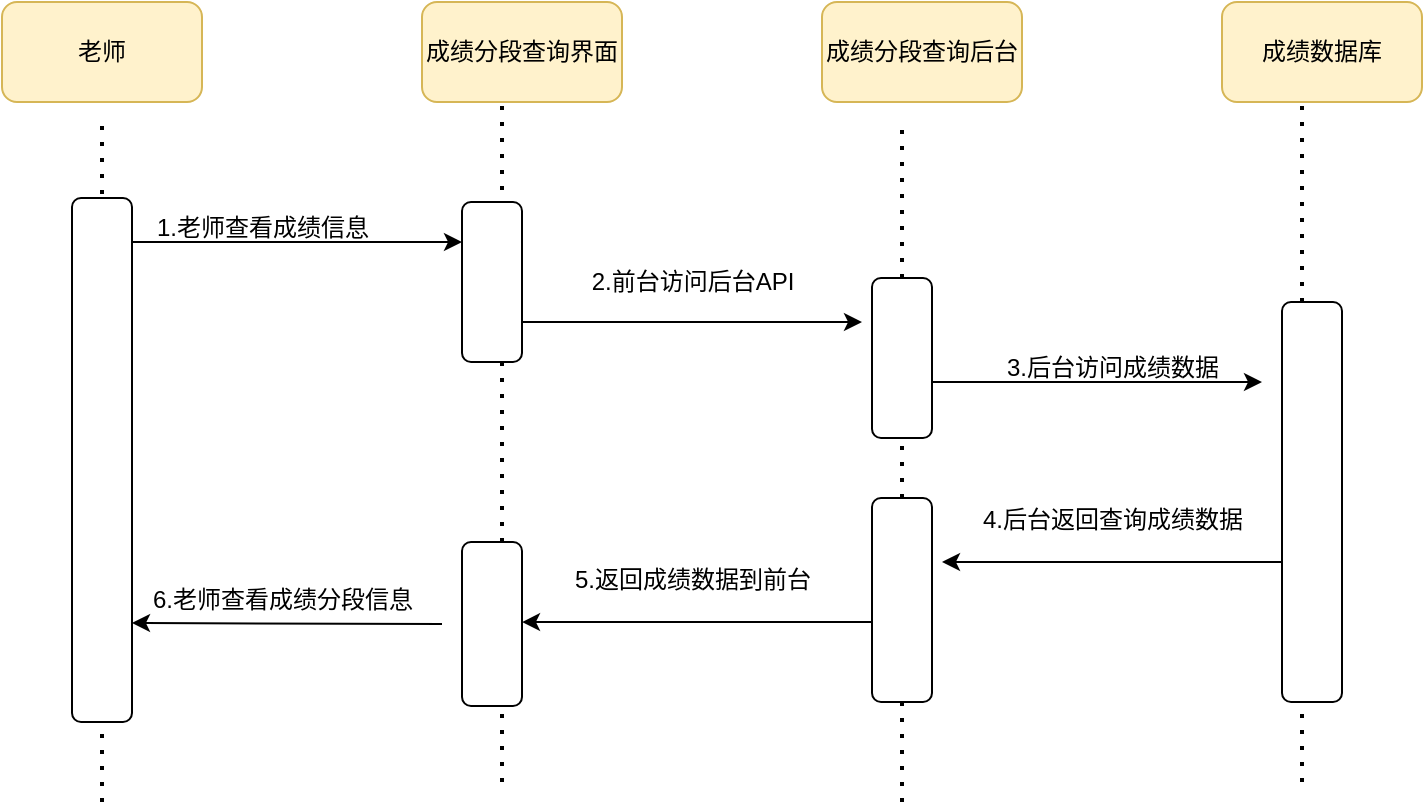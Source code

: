 <mxfile version="24.0.2" type="github">
  <diagram name="第 1 页" id="3mh0vr8qd8ZHPuX3uXLf">
    <mxGraphModel dx="1050" dy="565" grid="1" gridSize="10" guides="1" tooltips="1" connect="1" arrows="1" fold="1" page="1" pageScale="1" pageWidth="827" pageHeight="1169" math="0" shadow="0">
      <root>
        <mxCell id="0" />
        <mxCell id="1" parent="0" />
        <mxCell id="lbR6kca6G6t0qnoAH2Vn-1" value="老师" style="rounded=1;whiteSpace=wrap;html=1;fillColor=#fff2cc;strokeColor=#d6b656;" parent="1" vertex="1">
          <mxGeometry x="30" y="120" width="100" height="50" as="geometry" />
        </mxCell>
        <mxCell id="lbR6kca6G6t0qnoAH2Vn-2" value="成绩分段查询界面" style="rounded=1;whiteSpace=wrap;html=1;fillColor=#fff2cc;strokeColor=#d6b656;" parent="1" vertex="1">
          <mxGeometry x="240" y="120" width="100" height="50" as="geometry" />
        </mxCell>
        <mxCell id="lbR6kca6G6t0qnoAH2Vn-3" value="成绩分段查询后台" style="rounded=1;whiteSpace=wrap;html=1;fillColor=#fff2cc;strokeColor=#d6b656;" parent="1" vertex="1">
          <mxGeometry x="440" y="120" width="100" height="50" as="geometry" />
        </mxCell>
        <mxCell id="lbR6kca6G6t0qnoAH2Vn-4" value="成绩数据库" style="rounded=1;whiteSpace=wrap;html=1;fillColor=#fff2cc;strokeColor=#d6b656;" parent="1" vertex="1">
          <mxGeometry x="640" y="120" width="100" height="50" as="geometry" />
        </mxCell>
        <mxCell id="lbR6kca6G6t0qnoAH2Vn-5" value="" style="endArrow=none;dashed=1;html=1;dashPattern=1 3;strokeWidth=2;rounded=0;" parent="1" edge="1">
          <mxGeometry width="50" height="50" relative="1" as="geometry">
            <mxPoint x="80" y="520" as="sourcePoint" />
            <mxPoint x="80" y="180" as="targetPoint" />
          </mxGeometry>
        </mxCell>
        <mxCell id="lbR6kca6G6t0qnoAH2Vn-6" value="" style="endArrow=none;dashed=1;html=1;dashPattern=1 3;strokeWidth=2;rounded=0;" parent="1" edge="1">
          <mxGeometry width="50" height="50" relative="1" as="geometry">
            <mxPoint x="280" y="510" as="sourcePoint" />
            <mxPoint x="280" y="170" as="targetPoint" />
          </mxGeometry>
        </mxCell>
        <mxCell id="lbR6kca6G6t0qnoAH2Vn-7" value="" style="endArrow=none;dashed=1;html=1;dashPattern=1 3;strokeWidth=2;rounded=0;" parent="1" source="lbR6kca6G6t0qnoAH2Vn-25" edge="1">
          <mxGeometry width="50" height="50" relative="1" as="geometry">
            <mxPoint x="480" y="520" as="sourcePoint" />
            <mxPoint x="480" y="180" as="targetPoint" />
          </mxGeometry>
        </mxCell>
        <mxCell id="lbR6kca6G6t0qnoAH2Vn-8" value="" style="endArrow=none;dashed=1;html=1;dashPattern=1 3;strokeWidth=2;rounded=0;" parent="1" edge="1">
          <mxGeometry width="50" height="50" relative="1" as="geometry">
            <mxPoint x="680" y="510" as="sourcePoint" />
            <mxPoint x="680" y="170" as="targetPoint" />
          </mxGeometry>
        </mxCell>
        <mxCell id="lbR6kca6G6t0qnoAH2Vn-9" value="" style="endArrow=classic;html=1;rounded=0;entryX=0;entryY=0.25;entryDx=0;entryDy=0;" parent="1" target="lbR6kca6G6t0qnoAH2Vn-21" edge="1">
          <mxGeometry width="50" height="50" relative="1" as="geometry">
            <mxPoint x="75" y="240" as="sourcePoint" />
            <mxPoint x="250" y="240" as="targetPoint" />
          </mxGeometry>
        </mxCell>
        <mxCell id="lbR6kca6G6t0qnoAH2Vn-10" value="1.老师查看成绩信息" style="text;html=1;align=center;verticalAlign=middle;resizable=0;points=[];autosize=1;strokeColor=none;fillColor=none;" parent="1" vertex="1">
          <mxGeometry x="95" y="218" width="130" height="30" as="geometry" />
        </mxCell>
        <mxCell id="lbR6kca6G6t0qnoAH2Vn-11" value="" style="endArrow=classic;html=1;rounded=0;" parent="1" edge="1">
          <mxGeometry width="50" height="50" relative="1" as="geometry">
            <mxPoint x="290" y="280" as="sourcePoint" />
            <mxPoint x="460" y="280" as="targetPoint" />
          </mxGeometry>
        </mxCell>
        <mxCell id="lbR6kca6G6t0qnoAH2Vn-12" value="2.前台访问后台API" style="text;html=1;align=center;verticalAlign=middle;resizable=0;points=[];autosize=1;strokeColor=none;fillColor=none;" parent="1" vertex="1">
          <mxGeometry x="315" y="245" width="120" height="30" as="geometry" />
        </mxCell>
        <mxCell id="lbR6kca6G6t0qnoAH2Vn-13" value="" style="endArrow=classic;html=1;rounded=0;" parent="1" edge="1">
          <mxGeometry width="50" height="50" relative="1" as="geometry">
            <mxPoint x="480" y="310" as="sourcePoint" />
            <mxPoint x="660" y="310" as="targetPoint" />
          </mxGeometry>
        </mxCell>
        <mxCell id="lbR6kca6G6t0qnoAH2Vn-14" value="3.后台访问成绩数据" style="text;html=1;align=center;verticalAlign=middle;resizable=0;points=[];autosize=1;strokeColor=none;fillColor=none;" parent="1" vertex="1">
          <mxGeometry x="520" y="288" width="130" height="30" as="geometry" />
        </mxCell>
        <mxCell id="lbR6kca6G6t0qnoAH2Vn-15" value="" style="endArrow=classic;html=1;rounded=0;" parent="1" edge="1">
          <mxGeometry width="50" height="50" relative="1" as="geometry">
            <mxPoint x="680" y="400" as="sourcePoint" />
            <mxPoint x="500" y="400" as="targetPoint" />
          </mxGeometry>
        </mxCell>
        <mxCell id="lbR6kca6G6t0qnoAH2Vn-16" value="4.后台返回查询成绩数据" style="text;html=1;align=center;verticalAlign=middle;resizable=0;points=[];autosize=1;strokeColor=none;fillColor=none;" parent="1" vertex="1">
          <mxGeometry x="510" y="364" width="150" height="30" as="geometry" />
        </mxCell>
        <mxCell id="lbR6kca6G6t0qnoAH2Vn-19" value="" style="endArrow=classic;html=1;rounded=0;entryX=1;entryY=0.488;entryDx=0;entryDy=0;entryPerimeter=0;" parent="1" target="lbR6kca6G6t0qnoAH2Vn-35" edge="1">
          <mxGeometry width="50" height="50" relative="1" as="geometry">
            <mxPoint x="470" y="430" as="sourcePoint" />
            <mxPoint x="300" y="430" as="targetPoint" />
          </mxGeometry>
        </mxCell>
        <mxCell id="lbR6kca6G6t0qnoAH2Vn-20" value="5.返回成绩数据到前台" style="text;html=1;align=center;verticalAlign=middle;resizable=0;points=[];autosize=1;strokeColor=none;fillColor=none;" parent="1" vertex="1">
          <mxGeometry x="305" y="394" width="140" height="30" as="geometry" />
        </mxCell>
        <mxCell id="lbR6kca6G6t0qnoAH2Vn-21" value="" style="rounded=1;whiteSpace=wrap;html=1;" parent="1" vertex="1">
          <mxGeometry x="260" y="220" width="30" height="80" as="geometry" />
        </mxCell>
        <mxCell id="lbR6kca6G6t0qnoAH2Vn-26" value="" style="endArrow=none;dashed=1;html=1;dashPattern=1 3;strokeWidth=2;rounded=0;" parent="1" source="lbR6kca6G6t0qnoAH2Vn-32" target="lbR6kca6G6t0qnoAH2Vn-25" edge="1">
          <mxGeometry width="50" height="50" relative="1" as="geometry">
            <mxPoint x="480" y="520" as="sourcePoint" />
            <mxPoint x="480" y="180" as="targetPoint" />
          </mxGeometry>
        </mxCell>
        <mxCell id="lbR6kca6G6t0qnoAH2Vn-25" value="" style="rounded=1;whiteSpace=wrap;html=1;" parent="1" vertex="1">
          <mxGeometry x="465" y="258" width="30" height="80" as="geometry" />
        </mxCell>
        <mxCell id="lbR6kca6G6t0qnoAH2Vn-29" value="" style="rounded=1;whiteSpace=wrap;html=1;" parent="1" vertex="1">
          <mxGeometry x="670" y="270" width="30" height="200" as="geometry" />
        </mxCell>
        <mxCell id="lbR6kca6G6t0qnoAH2Vn-33" value="" style="endArrow=none;dashed=1;html=1;dashPattern=1 3;strokeWidth=2;rounded=0;" parent="1" target="lbR6kca6G6t0qnoAH2Vn-32" edge="1">
          <mxGeometry width="50" height="50" relative="1" as="geometry">
            <mxPoint x="480" y="520" as="sourcePoint" />
            <mxPoint x="480" y="338" as="targetPoint" />
          </mxGeometry>
        </mxCell>
        <mxCell id="lbR6kca6G6t0qnoAH2Vn-32" value="" style="rounded=1;whiteSpace=wrap;html=1;" parent="1" vertex="1">
          <mxGeometry x="465" y="368" width="30" height="102" as="geometry" />
        </mxCell>
        <mxCell id="lbR6kca6G6t0qnoAH2Vn-35" value="" style="rounded=1;whiteSpace=wrap;html=1;" parent="1" vertex="1">
          <mxGeometry x="260" y="390" width="30" height="82" as="geometry" />
        </mxCell>
        <mxCell id="lbR6kca6G6t0qnoAH2Vn-36" value="" style="rounded=1;whiteSpace=wrap;html=1;" parent="1" vertex="1">
          <mxGeometry x="65" y="218" width="30" height="262" as="geometry" />
        </mxCell>
        <mxCell id="lbR6kca6G6t0qnoAH2Vn-37" value="" style="endArrow=classic;html=1;rounded=0;entryX=1;entryY=0.488;entryDx=0;entryDy=0;entryPerimeter=0;" parent="1" edge="1">
          <mxGeometry width="50" height="50" relative="1" as="geometry">
            <mxPoint x="250" y="431" as="sourcePoint" />
            <mxPoint x="95" y="430.5" as="targetPoint" />
          </mxGeometry>
        </mxCell>
        <mxCell id="lbR6kca6G6t0qnoAH2Vn-38" value="6.老师查看成绩分段信息" style="text;html=1;align=center;verticalAlign=middle;resizable=0;points=[];autosize=1;strokeColor=none;fillColor=none;" parent="1" vertex="1">
          <mxGeometry x="95" y="404" width="150" height="30" as="geometry" />
        </mxCell>
      </root>
    </mxGraphModel>
  </diagram>
</mxfile>
